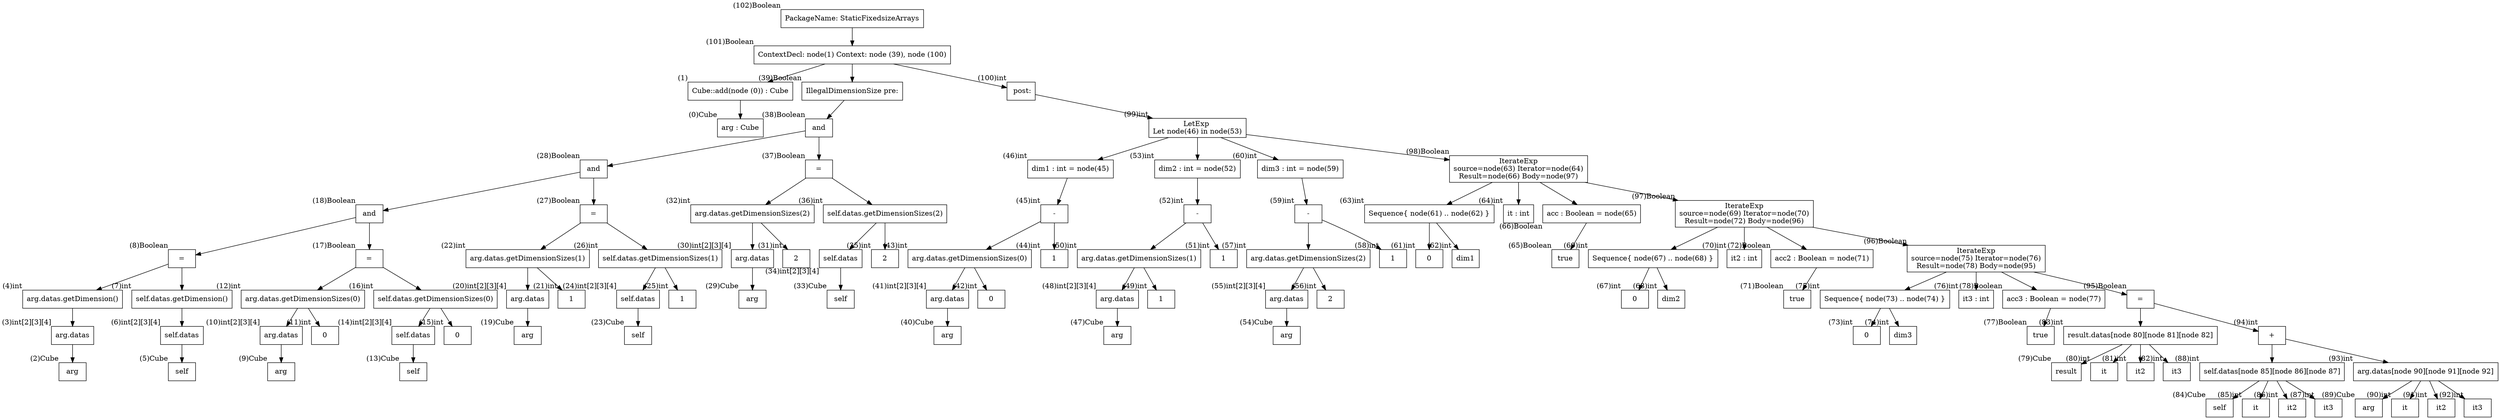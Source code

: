 digraph AST {
  node [shape=box];
  n102 [label="PackageName: StaticFixedsizeArrays", xlabel="(102)Boolean"];
  n102 -> n101;
  n101 [label="ContextDecl: node(1) Context: node (39), node (100)", xlabel="(101)Boolean"];
  n101 -> n1;
  n101 -> n39;
  n101 -> n100;
  n1 [label="Cube::add(node (0)) : Cube", xlabel="(1)"];
  n1 -> n0;
  n39 [label="IllegalDimensionSize pre:", xlabel="(39)Boolean"];
  n39 -> n38;
  n100 [label=" post:", xlabel="(100)int"];
  n100 -> n99;
  n0 [label="arg : Cube", xlabel="(0)Cube"];
  n38 [label="and", xlabel="(38)Boolean"];
  n38 -> n28;
  n38 -> n37;
  n99 [label="LetExp 
Let node(46) in node(53)", xlabel="(99)int"];
  n99 -> n46;
  n99 -> n53;
  n99 -> n60;
  n99 -> n98;
  n28 [label="and", xlabel="(28)Boolean"];
  n28 -> n18;
  n28 -> n27;
  n37 [label="=", xlabel="(37)Boolean"];
  n37 -> n32;
  n37 -> n36;
  n46 [label="dim1 : int = node(45)", xlabel="(46)int"];
  n46 -> n45;
  n53 [label="dim2 : int = node(52)", xlabel="(53)int"];
  n53 -> n52;
  n60 [label="dim3 : int = node(59)", xlabel="(60)int"];
  n60 -> n59;
  n98 [label="IterateExp
source=node(63) Iterator=node(64)
Result=node(66) Body=node(97)", xlabel="(98)Boolean"];
  n98 -> n63;
  n98 -> n64;
  n98 -> n66;
  n98 -> n97;
  n18 [label="and", xlabel="(18)Boolean"];
  n18 -> n8;
  n18 -> n17;
  n27 [label="=", xlabel="(27)Boolean"];
  n27 -> n22;
  n27 -> n26;
  n32 [label="arg.datas.getDimensionSizes(2)", xlabel="(32)int"];
  n32 -> n30;
  n32 -> n31;
  n36 [label="self.datas.getDimensionSizes(2)", xlabel="(36)int"];
  n36 -> n34;
  n36 -> n35;
  n45 [label="-", xlabel="(45)int"];
  n45 -> n43;
  n45 -> n44;
  n52 [label="-", xlabel="(52)int"];
  n52 -> n50;
  n52 -> n51;
  n59 [label="-", xlabel="(59)int"];
  n59 -> n57;
  n59 -> n58;
  n63 [label="Sequence{ node(61) .. node(62) }", xlabel="(63)int"];
  n63 -> n61;
  n63 -> n62;
  n64 [label="it : int", xlabel="(64)int"];
  n66 [label="acc : Boolean = node(65)", xlabel="(66)Boolean"];
  n66 -> n65;
  n97 [label="IterateExp
source=node(69) Iterator=node(70)
Result=node(72) Body=node(96)", xlabel="(97)Boolean"];
  n97 -> n69;
  n97 -> n70;
  n97 -> n72;
  n97 -> n96;
  n8 [label="=", xlabel="(8)Boolean"];
  n8 -> n4;
  n8 -> n7;
  n17 [label="=", xlabel="(17)Boolean"];
  n17 -> n12;
  n17 -> n16;
  n22 [label="arg.datas.getDimensionSizes(1)", xlabel="(22)int"];
  n22 -> n20;
  n22 -> n21;
  n26 [label="self.datas.getDimensionSizes(1)", xlabel="(26)int"];
  n26 -> n24;
  n26 -> n25;
  n30 [label="arg.datas", xlabel="(30)int[2][3][4]"];
  n30 -> n29;
  n31 [label="2", xlabel="(31)int"];
  n34 [label="self.datas", xlabel="(34)int[2][3][4]"];
  n34 -> n33;
  n35 [label="2", xlabel="(35)int"];
  n43 [label="arg.datas.getDimensionSizes(0)", xlabel="(43)int"];
  n43 -> n41;
  n43 -> n42;
  n44 [label="1", xlabel="(44)int"];
  n50 [label="arg.datas.getDimensionSizes(1)", xlabel="(50)int"];
  n50 -> n48;
  n50 -> n49;
  n51 [label="1", xlabel="(51)int"];
  n57 [label="arg.datas.getDimensionSizes(2)", xlabel="(57)int"];
  n57 -> n55;
  n57 -> n56;
  n58 [label="1", xlabel="(58)int"];
  n61 [label="0", xlabel="(61)int"];
  n62 [label="dim1", xlabel="(62)int"];
  n65 [label="true", xlabel="(65)Boolean"];
  n69 [label="Sequence{ node(67) .. node(68) }", xlabel="(69)int"];
  n69 -> n67;
  n69 -> n68;
  n70 [label="it2 : int", xlabel="(70)int"];
  n72 [label="acc2 : Boolean = node(71)", xlabel="(72)Boolean"];
  n72 -> n71;
  n96 [label="IterateExp
source=node(75) Iterator=node(76)
Result=node(78) Body=node(95)", xlabel="(96)Boolean"];
  n96 -> n75;
  n96 -> n76;
  n96 -> n78;
  n96 -> n95;
  n4 [label="arg.datas.getDimension()", xlabel="(4)int"];
  n4 -> n3;
  n7 [label="self.datas.getDimension()", xlabel="(7)int"];
  n7 -> n6;
  n12 [label="arg.datas.getDimensionSizes(0)", xlabel="(12)int"];
  n12 -> n10;
  n12 -> n11;
  n16 [label="self.datas.getDimensionSizes(0)", xlabel="(16)int"];
  n16 -> n14;
  n16 -> n15;
  n20 [label="arg.datas", xlabel="(20)int[2][3][4]"];
  n20 -> n19;
  n21 [label="1", xlabel="(21)int"];
  n24 [label="self.datas", xlabel="(24)int[2][3][4]"];
  n24 -> n23;
  n25 [label="1", xlabel="(25)int"];
  n29 [label="arg", xlabel="(29)Cube"];
  n33 [label="self", xlabel="(33)Cube"];
  n41 [label="arg.datas", xlabel="(41)int[2][3][4]"];
  n41 -> n40;
  n42 [label="0", xlabel="(42)int"];
  n48 [label="arg.datas", xlabel="(48)int[2][3][4]"];
  n48 -> n47;
  n49 [label="1", xlabel="(49)int"];
  n55 [label="arg.datas", xlabel="(55)int[2][3][4]"];
  n55 -> n54;
  n56 [label="2", xlabel="(56)int"];
  n67 [label="0", xlabel="(67)int"];
  n68 [label="dim2", xlabel="(68)int"];
  n71 [label="true", xlabel="(71)Boolean"];
  n75 [label="Sequence{ node(73) .. node(74) }", xlabel="(75)int"];
  n75 -> n73;
  n75 -> n74;
  n76 [label="it3 : int", xlabel="(76)int"];
  n78 [label="acc3 : Boolean = node(77)", xlabel="(78)Boolean"];
  n78 -> n77;
  n95 [label="=", xlabel="(95)Boolean"];
  n95 -> n83;
  n95 -> n94;
  n3 [label="arg.datas", xlabel="(3)int[2][3][4]"];
  n3 -> n2;
  n6 [label="self.datas", xlabel="(6)int[2][3][4]"];
  n6 -> n5;
  n10 [label="arg.datas", xlabel="(10)int[2][3][4]"];
  n10 -> n9;
  n11 [label="0", xlabel="(11)int"];
  n14 [label="self.datas", xlabel="(14)int[2][3][4]"];
  n14 -> n13;
  n15 [label="0", xlabel="(15)int"];
  n19 [label="arg", xlabel="(19)Cube"];
  n23 [label="self", xlabel="(23)Cube"];
  n40 [label="arg", xlabel="(40)Cube"];
  n47 [label="arg", xlabel="(47)Cube"];
  n54 [label="arg", xlabel="(54)Cube"];
  n73 [label="0", xlabel="(73)int"];
  n74 [label="dim3", xlabel="(74)int"];
  n77 [label="true", xlabel="(77)Boolean"];
  n83 [label="result.datas[node 80][node 81][node 82]", xlabel="(83)int"];
  n83 -> n79;
  n83 -> n80;
  n83 -> n81;
  n83 -> n82;
  n94 [label="+", xlabel="(94)int"];
  n94 -> n88;
  n94 -> n93;
  n2 [label="arg", xlabel="(2)Cube"];
  n5 [label="self", xlabel="(5)Cube"];
  n9 [label="arg", xlabel="(9)Cube"];
  n13 [label="self", xlabel="(13)Cube"];
  n79 [label="result", xlabel="(79)Cube"];
  n80 [label="it", xlabel="(80)int"];
  n81 [label="it2", xlabel="(81)int"];
  n82 [label="it3", xlabel="(82)int"];
  n88 [label="self.datas[node 85][node 86][node 87]", xlabel="(88)int"];
  n88 -> n84;
  n88 -> n85;
  n88 -> n86;
  n88 -> n87;
  n93 [label="arg.datas[node 90][node 91][node 92]", xlabel="(93)int"];
  n93 -> n89;
  n93 -> n90;
  n93 -> n91;
  n93 -> n92;
  n84 [label="self", xlabel="(84)Cube"];
  n85 [label="it", xlabel="(85)int"];
  n86 [label="it2", xlabel="(86)int"];
  n87 [label="it3", xlabel="(87)int"];
  n89 [label="arg", xlabel="(89)Cube"];
  n90 [label="it", xlabel="(90)int"];
  n91 [label="it2", xlabel="(91)int"];
  n92 [label="it3", xlabel="(92)int"];
}
